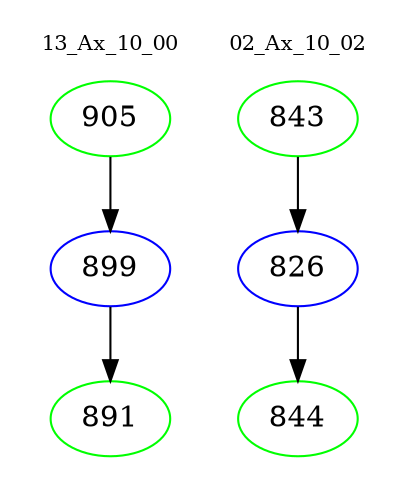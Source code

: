 digraph{
subgraph cluster_0 {
color = white
label = "13_Ax_10_00";
fontsize=10;
T0_905 [label="905", color="green"]
T0_905 -> T0_899 [color="black"]
T0_899 [label="899", color="blue"]
T0_899 -> T0_891 [color="black"]
T0_891 [label="891", color="green"]
}
subgraph cluster_1 {
color = white
label = "02_Ax_10_02";
fontsize=10;
T1_843 [label="843", color="green"]
T1_843 -> T1_826 [color="black"]
T1_826 [label="826", color="blue"]
T1_826 -> T1_844 [color="black"]
T1_844 [label="844", color="green"]
}
}
